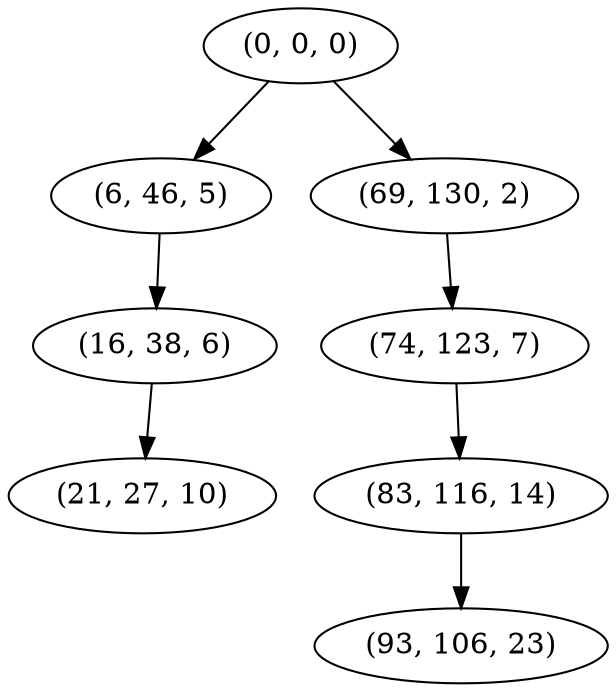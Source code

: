 digraph tree {
    "(0, 0, 0)";
    "(6, 46, 5)";
    "(16, 38, 6)";
    "(21, 27, 10)";
    "(69, 130, 2)";
    "(74, 123, 7)";
    "(83, 116, 14)";
    "(93, 106, 23)";
    "(0, 0, 0)" -> "(6, 46, 5)";
    "(0, 0, 0)" -> "(69, 130, 2)";
    "(6, 46, 5)" -> "(16, 38, 6)";
    "(16, 38, 6)" -> "(21, 27, 10)";
    "(69, 130, 2)" -> "(74, 123, 7)";
    "(74, 123, 7)" -> "(83, 116, 14)";
    "(83, 116, 14)" -> "(93, 106, 23)";
}
